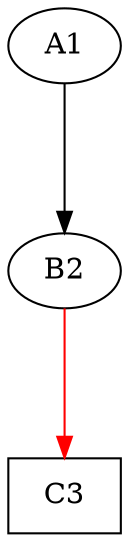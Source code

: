 digraph G {
graph [root="Demo",rankdir   = TB, nodesep           = 0.6, mindist     = 1.0, ranksep = 1.0, overlap = false]
node [style     = "filled", fillcolor = "white", color = "black"]
A1[cpu="0", flags="0x00000002", type="tmsg", toffs="15086678242799501039", pattern="patternA", patentry="false", patexit="false", beamproc="beamA", bpentry="false", bpexit="false", fid="1", gid="0", evtno="0", beamin="0", bpcstart="0", sid="0", bpid="0", reqnobeam="0", vacc="0", id="0x1000000000000000", par="0xd15ea5eddeadbeef", tef="0", shape     = "oval", fillcolor = "white"];
B2[cpu="0", flags="0x00000002", type="tmsg", toffs="15086678242799501039", pattern="patternB", patentry="false", patexit="false", beamproc="beamB", bpentry="false", bpexit="false", fid="1", gid="33", evtno="0", beamin="0", bpcstart="0", sid="0", bpid="0", reqnobeam="0", vacc="0", id="0x1021000000000000", par="0xd15ea5eddeadbeef", tef="0", shape     = "oval", fillcolor = "white"];
C3[cpu="0", flags="0x00000007", type="block", tperiod="0", pattern="patternC", patentry="false", patexit="false", beamproc="beamC", bpentry="false", bpexit="false", qlo="false", qhi="false", qil="false", shape     = "rectangle", fillcolor = "white"];
A1->B2 [type="altdst", color     = "black"];
B2->C3 [type="defdst", color     = "red"];
}
